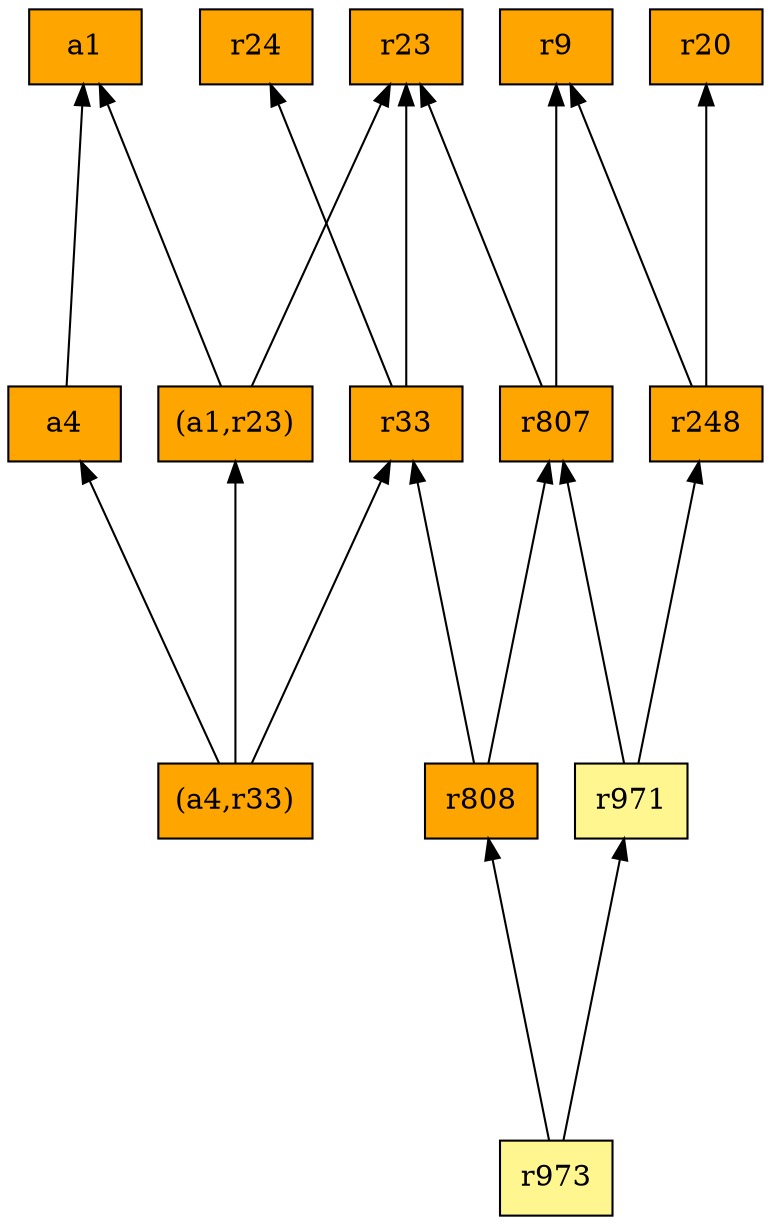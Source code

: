 digraph G {
rankdir=BT;ranksep="2.0";
"a1" [shape=record,fillcolor=orange,style=filled,label="{a1}"];
"(a1,r23)" [shape=record,fillcolor=orange,style=filled,label="{(a1,r23)}"];
"r971" [shape=record,fillcolor=khaki1,style=filled,label="{r971}"];
"(a4,r33)" [shape=record,fillcolor=orange,style=filled,label="{(a4,r33)}"];
"r248" [shape=record,fillcolor=orange,style=filled,label="{r248}"];
"a4" [shape=record,fillcolor=orange,style=filled,label="{a4}"];
"r24" [shape=record,fillcolor=orange,style=filled,label="{r24}"];
"r807" [shape=record,fillcolor=orange,style=filled,label="{r807}"];
"r23" [shape=record,fillcolor=orange,style=filled,label="{r23}"];
"r33" [shape=record,fillcolor=orange,style=filled,label="{r33}"];
"r20" [shape=record,fillcolor=orange,style=filled,label="{r20}"];
"r973" [shape=record,fillcolor=khaki1,style=filled,label="{r973}"];
"r9" [shape=record,fillcolor=orange,style=filled,label="{r9}"];
"r808" [shape=record,fillcolor=orange,style=filled,label="{r808}"];
"(a1,r23)" -> "a1"
"(a1,r23)" -> "r23"
"r971" -> "r248"
"r971" -> "r807"
"(a4,r33)" -> "a4"
"(a4,r33)" -> "(a1,r23)"
"(a4,r33)" -> "r33"
"r248" -> "r9"
"r248" -> "r20"
"a4" -> "a1"
"r807" -> "r9"
"r807" -> "r23"
"r33" -> "r24"
"r33" -> "r23"
"r973" -> "r971"
"r973" -> "r808"
"r808" -> "r807"
"r808" -> "r33"
}